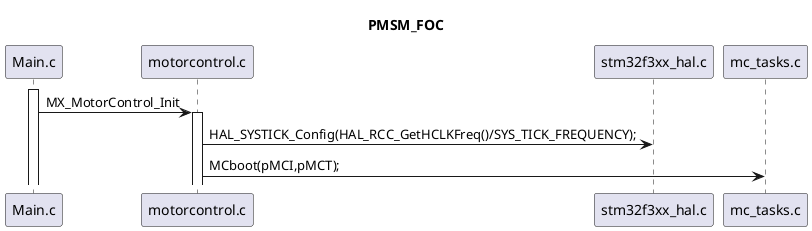 @startuml
title PMSM_FOC

activate Main.c
Main.c -> motorcontrol.c:MX_MotorControl_Init

activate motorcontrol.c
motorcontrol.c -> stm32f3xx_hal.c:HAL_SYSTICK_Config(HAL_RCC_GetHCLKFreq()/SYS_TICK_FREQUENCY);
motorcontrol.c -> mc_tasks.c:MCboot(pMCI,pMCT);

@enduml

MX_MotorControl_Init -> HAL_SYSTICK_Config: Reconfigure the SysTick interrupt to fire every 500 us


MX_MotorControl_Init -> MCboot:new Initialize the Motor Control Subsystem
activate MCBoot

MCBoot -> R3_1_F30X_Init:
MCBoot -> startTimers:pwm生成部の核
MCBoot -> STM_Init:
MCBoot -> PID_HandleInit:
MCBoot -> STO_PLL_INit:

deactivate MCBoot

MX_MotorControl_Init -> mc_lock_pins:
MX_MotorControl_Init -> UI_TaskInit:Initialize the MC User Interface




memo pwm_curr_fdbk.c line92 pFctGetPhaseCurrents の意味がわからない
stm32のよくわからない内部定義



PWMを発生させているところは、
startTimers
これは、pwm_common.c line.76　で定義されている。













ボブ --> アリス: レスポンス